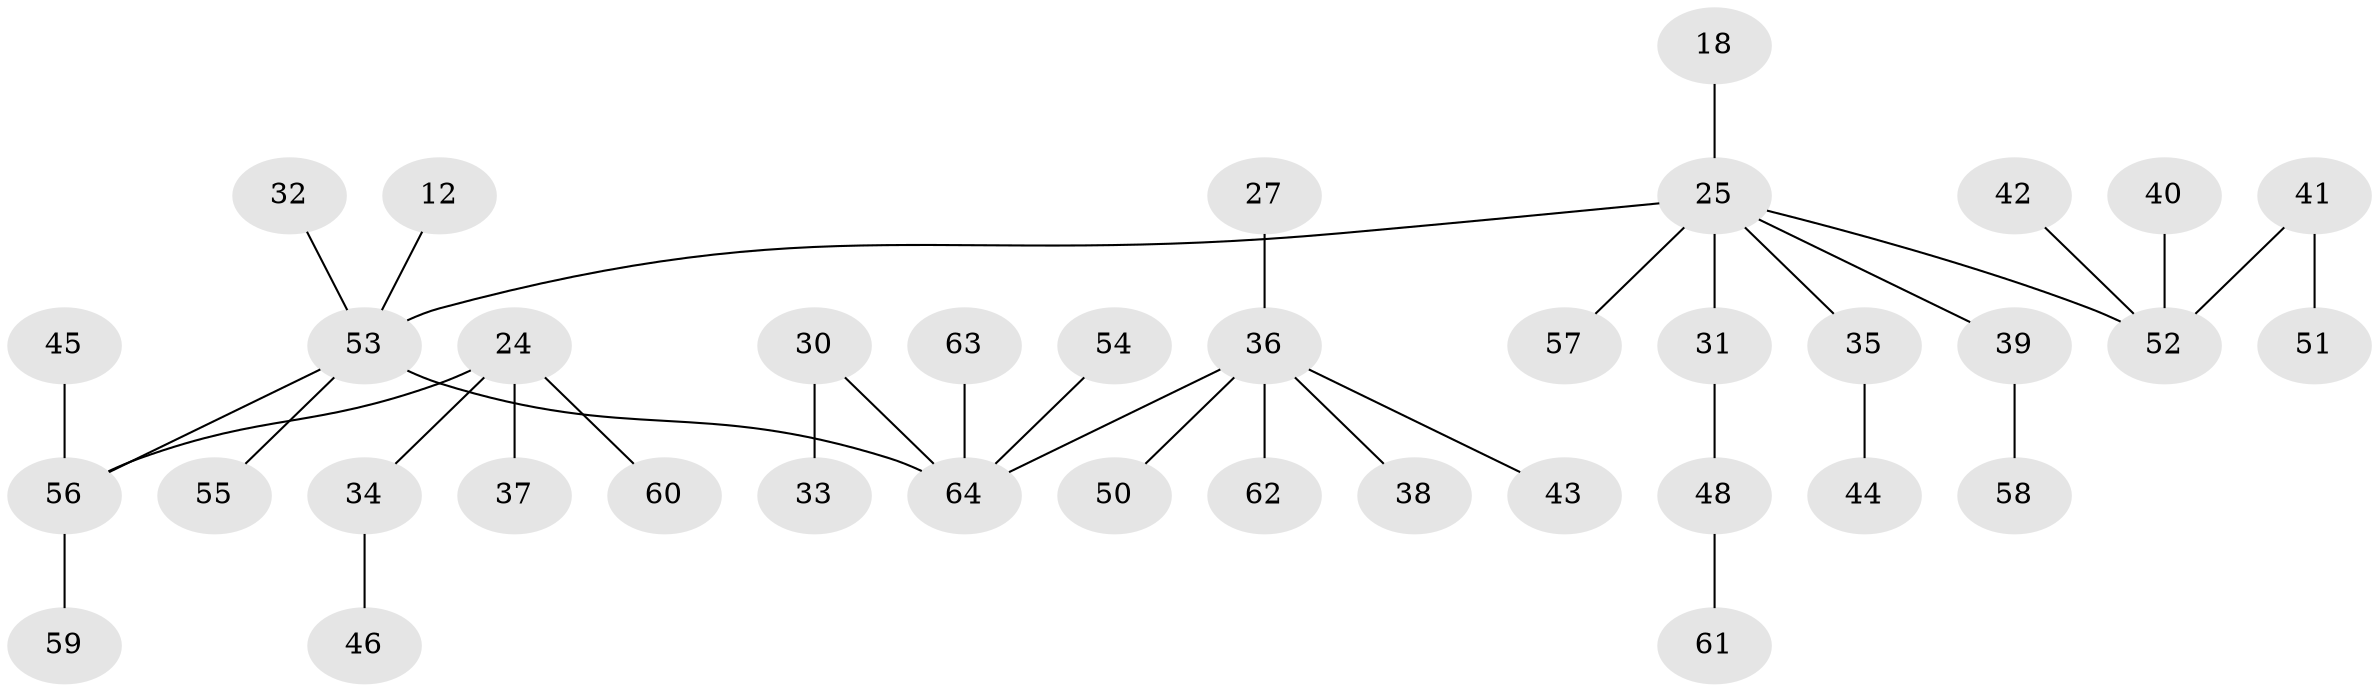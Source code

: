 // original degree distribution, {4: 0.078125, 5: 0.046875, 3: 0.0625, 2: 0.296875, 6: 0.03125, 1: 0.484375}
// Generated by graph-tools (version 1.1) at 2025/45/03/04/25 21:45:47]
// undirected, 38 vertices, 37 edges
graph export_dot {
graph [start="1"]
  node [color=gray90,style=filled];
  12;
  18;
  24 [super="+17"];
  25 [super="+20"];
  27;
  30;
  31;
  32;
  33;
  34;
  35;
  36 [super="+21+28+29"];
  37;
  38;
  39;
  40;
  41;
  42;
  43;
  44;
  45;
  46;
  48;
  50;
  51;
  52 [super="+22"];
  53 [super="+3+19+49+16+47"];
  54;
  55;
  56 [super="+5"];
  57;
  58;
  59;
  60;
  61;
  62;
  63;
  64 [super="+1+2+10+23"];
  12 -- 53;
  18 -- 25;
  24 -- 37;
  24 -- 34;
  24 -- 56;
  24 -- 60;
  25 -- 35;
  25 -- 39;
  25 -- 57;
  25 -- 31;
  25 -- 53 [weight=2];
  25 -- 52;
  27 -- 36;
  30 -- 33;
  30 -- 64;
  31 -- 48;
  32 -- 53;
  34 -- 46;
  35 -- 44;
  36 -- 43;
  36 -- 64;
  36 -- 50;
  36 -- 62;
  36 -- 38;
  39 -- 58;
  40 -- 52;
  41 -- 51;
  41 -- 52;
  42 -- 52;
  45 -- 56;
  48 -- 61;
  53 -- 55;
  53 -- 64;
  53 -- 56;
  54 -- 64;
  56 -- 59;
  63 -- 64;
}
